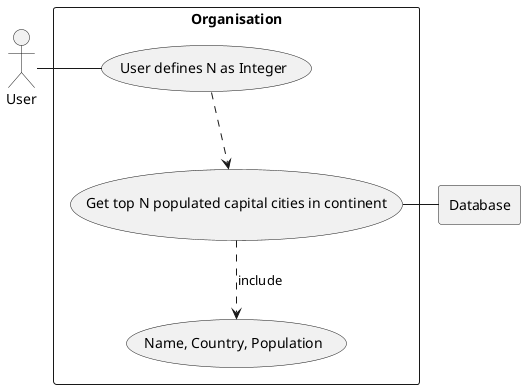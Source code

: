 @startuml



rectangle Database

rectangle "Organisation" {
    usecase UC1 as "User defines N as Integer"

    usecase UC2 as "Get top N populated capital cities in continent"

    usecase UCa as "Name, Country, Population"
}
    User - UC1
    UC1 ..> UC2
    UC2 ..> UCa : include
    UC2 - Database


@enduml